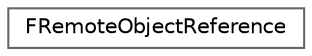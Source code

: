 digraph "Graphical Class Hierarchy"
{
 // INTERACTIVE_SVG=YES
 // LATEX_PDF_SIZE
  bgcolor="transparent";
  edge [fontname=Helvetica,fontsize=10,labelfontname=Helvetica,labelfontsize=10];
  node [fontname=Helvetica,fontsize=10,shape=box,height=0.2,width=0.4];
  rankdir="LR";
  Node0 [id="Node000000",label="FRemoteObjectReference",height=0.2,width=0.4,color="grey40", fillcolor="white", style="filled",URL="$de/d9d/structFRemoteObjectReference.html",tooltip=" "];
}
